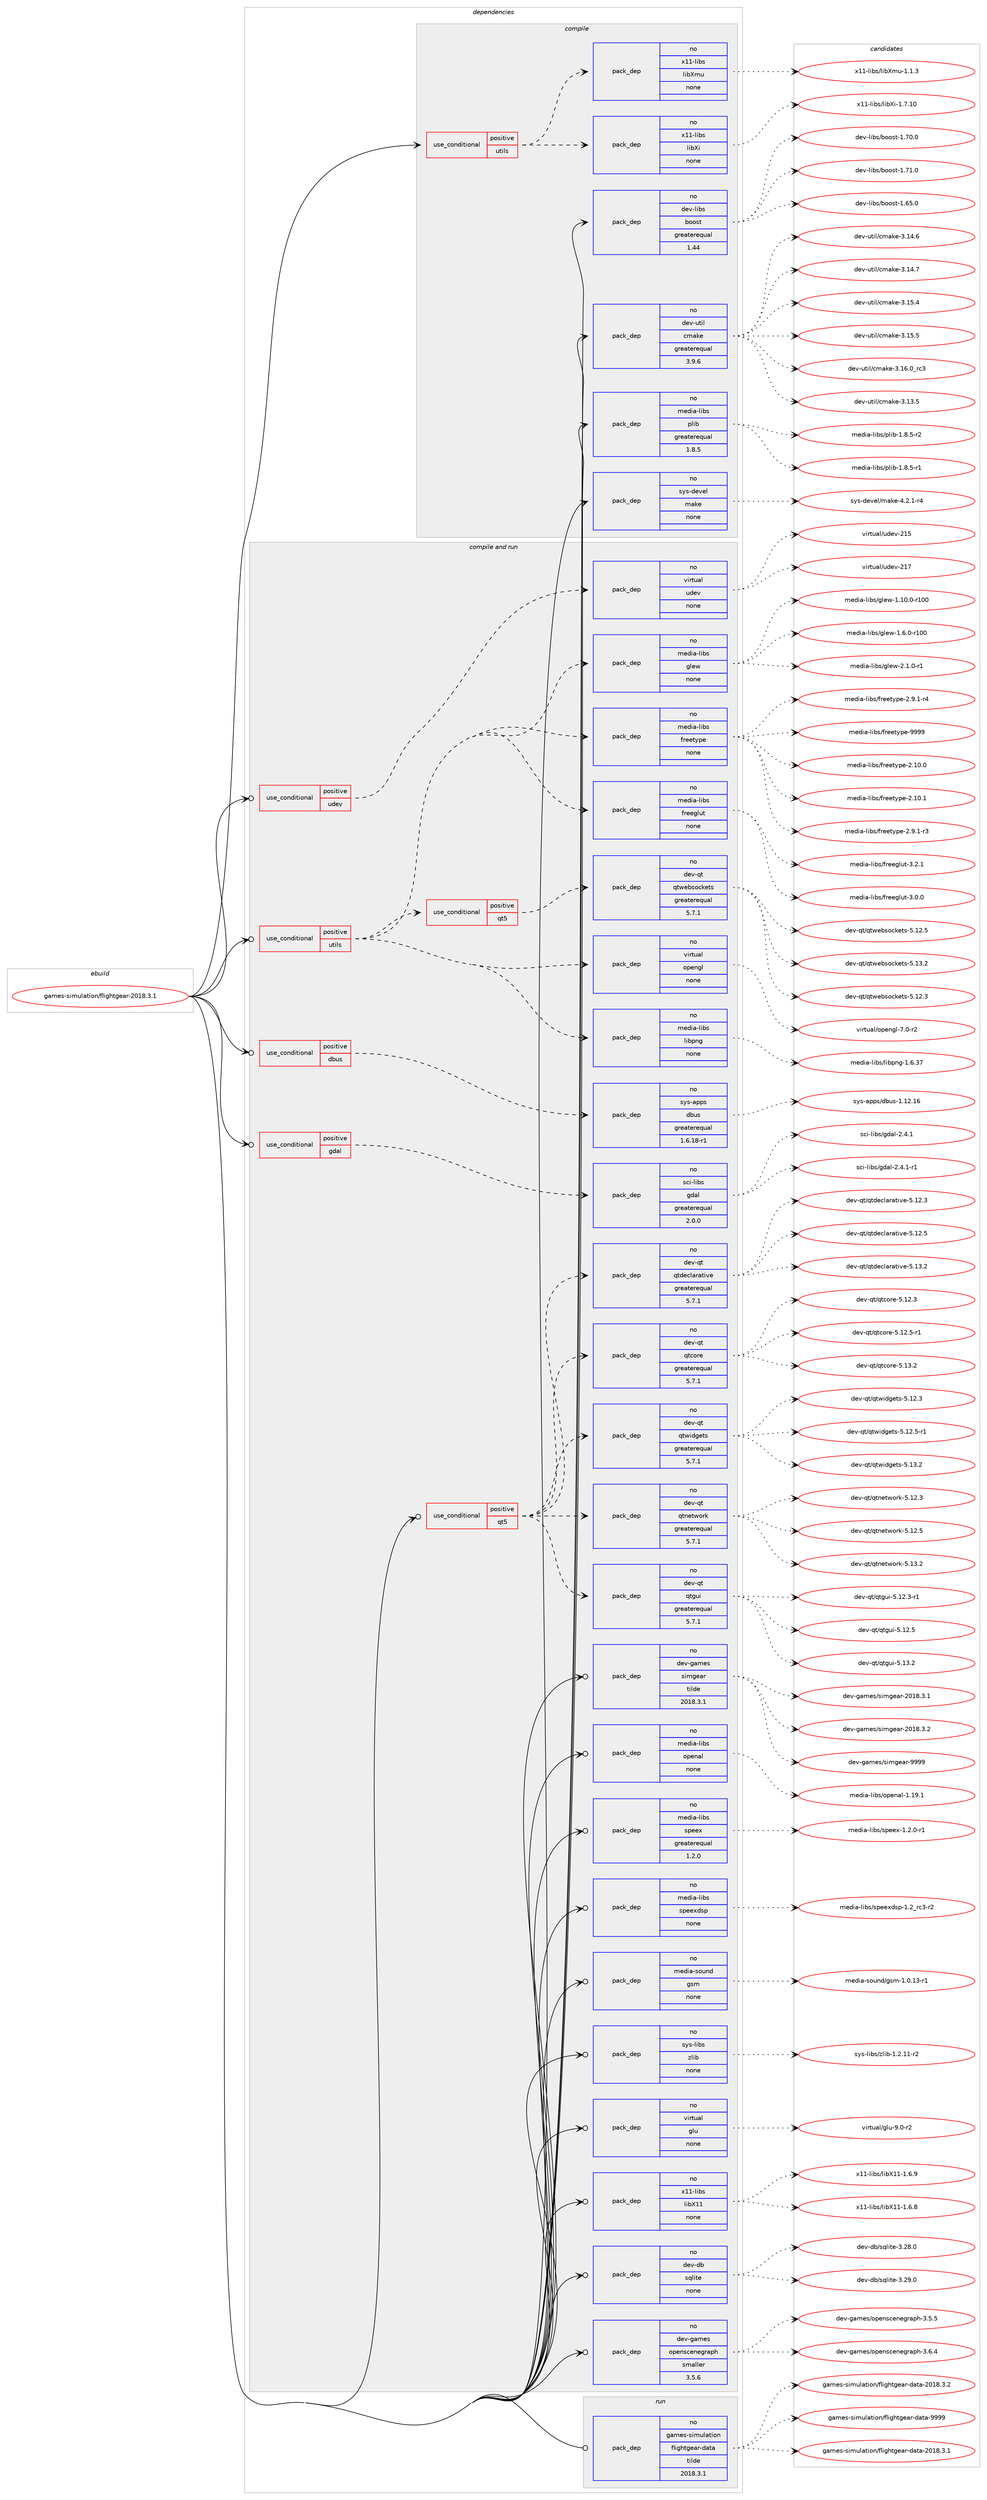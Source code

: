 digraph prolog {

# *************
# Graph options
# *************

newrank=true;
concentrate=true;
compound=true;
graph [rankdir=LR,fontname=Helvetica,fontsize=10,ranksep=1.5];#, ranksep=2.5, nodesep=0.2];
edge  [arrowhead=vee];
node  [fontname=Helvetica,fontsize=10];

# **********
# The ebuild
# **********

subgraph cluster_leftcol {
color=gray;
rank=same;
label=<<i>ebuild</i>>;
id [label="games-simulation/flightgear-2018.3.1", color=red, width=4, href="../games-simulation/flightgear-2018.3.1.svg"];
}

# ****************
# The dependencies
# ****************

subgraph cluster_midcol {
color=gray;
label=<<i>dependencies</i>>;
subgraph cluster_compile {
fillcolor="#eeeeee";
style=filled;
label=<<i>compile</i>>;
subgraph cond185154 {
dependency742878 [label=<<TABLE BORDER="0" CELLBORDER="1" CELLSPACING="0" CELLPADDING="4"><TR><TD ROWSPAN="3" CELLPADDING="10">use_conditional</TD></TR><TR><TD>positive</TD></TR><TR><TD>utils</TD></TR></TABLE>>, shape=none, color=red];
subgraph pack545210 {
dependency742879 [label=<<TABLE BORDER="0" CELLBORDER="1" CELLSPACING="0" CELLPADDING="4" WIDTH="220"><TR><TD ROWSPAN="6" CELLPADDING="30">pack_dep</TD></TR><TR><TD WIDTH="110">no</TD></TR><TR><TD>x11-libs</TD></TR><TR><TD>libXi</TD></TR><TR><TD>none</TD></TR><TR><TD></TD></TR></TABLE>>, shape=none, color=blue];
}
dependency742878:e -> dependency742879:w [weight=20,style="dashed",arrowhead="vee"];
subgraph pack545211 {
dependency742880 [label=<<TABLE BORDER="0" CELLBORDER="1" CELLSPACING="0" CELLPADDING="4" WIDTH="220"><TR><TD ROWSPAN="6" CELLPADDING="30">pack_dep</TD></TR><TR><TD WIDTH="110">no</TD></TR><TR><TD>x11-libs</TD></TR><TR><TD>libXmu</TD></TR><TR><TD>none</TD></TR><TR><TD></TD></TR></TABLE>>, shape=none, color=blue];
}
dependency742878:e -> dependency742880:w [weight=20,style="dashed",arrowhead="vee"];
}
id:e -> dependency742878:w [weight=20,style="solid",arrowhead="vee"];
subgraph pack545212 {
dependency742881 [label=<<TABLE BORDER="0" CELLBORDER="1" CELLSPACING="0" CELLPADDING="4" WIDTH="220"><TR><TD ROWSPAN="6" CELLPADDING="30">pack_dep</TD></TR><TR><TD WIDTH="110">no</TD></TR><TR><TD>dev-libs</TD></TR><TR><TD>boost</TD></TR><TR><TD>greaterequal</TD></TR><TR><TD>1.44</TD></TR></TABLE>>, shape=none, color=blue];
}
id:e -> dependency742881:w [weight=20,style="solid",arrowhead="vee"];
subgraph pack545213 {
dependency742882 [label=<<TABLE BORDER="0" CELLBORDER="1" CELLSPACING="0" CELLPADDING="4" WIDTH="220"><TR><TD ROWSPAN="6" CELLPADDING="30">pack_dep</TD></TR><TR><TD WIDTH="110">no</TD></TR><TR><TD>dev-util</TD></TR><TR><TD>cmake</TD></TR><TR><TD>greaterequal</TD></TR><TR><TD>3.9.6</TD></TR></TABLE>>, shape=none, color=blue];
}
id:e -> dependency742882:w [weight=20,style="solid",arrowhead="vee"];
subgraph pack545214 {
dependency742883 [label=<<TABLE BORDER="0" CELLBORDER="1" CELLSPACING="0" CELLPADDING="4" WIDTH="220"><TR><TD ROWSPAN="6" CELLPADDING="30">pack_dep</TD></TR><TR><TD WIDTH="110">no</TD></TR><TR><TD>media-libs</TD></TR><TR><TD>plib</TD></TR><TR><TD>greaterequal</TD></TR><TR><TD>1.8.5</TD></TR></TABLE>>, shape=none, color=blue];
}
id:e -> dependency742883:w [weight=20,style="solid",arrowhead="vee"];
subgraph pack545215 {
dependency742884 [label=<<TABLE BORDER="0" CELLBORDER="1" CELLSPACING="0" CELLPADDING="4" WIDTH="220"><TR><TD ROWSPAN="6" CELLPADDING="30">pack_dep</TD></TR><TR><TD WIDTH="110">no</TD></TR><TR><TD>sys-devel</TD></TR><TR><TD>make</TD></TR><TR><TD>none</TD></TR><TR><TD></TD></TR></TABLE>>, shape=none, color=blue];
}
id:e -> dependency742884:w [weight=20,style="solid",arrowhead="vee"];
}
subgraph cluster_compileandrun {
fillcolor="#eeeeee";
style=filled;
label=<<i>compile and run</i>>;
subgraph cond185155 {
dependency742885 [label=<<TABLE BORDER="0" CELLBORDER="1" CELLSPACING="0" CELLPADDING="4"><TR><TD ROWSPAN="3" CELLPADDING="10">use_conditional</TD></TR><TR><TD>positive</TD></TR><TR><TD>dbus</TD></TR></TABLE>>, shape=none, color=red];
subgraph pack545216 {
dependency742886 [label=<<TABLE BORDER="0" CELLBORDER="1" CELLSPACING="0" CELLPADDING="4" WIDTH="220"><TR><TD ROWSPAN="6" CELLPADDING="30">pack_dep</TD></TR><TR><TD WIDTH="110">no</TD></TR><TR><TD>sys-apps</TD></TR><TR><TD>dbus</TD></TR><TR><TD>greaterequal</TD></TR><TR><TD>1.6.18-r1</TD></TR></TABLE>>, shape=none, color=blue];
}
dependency742885:e -> dependency742886:w [weight=20,style="dashed",arrowhead="vee"];
}
id:e -> dependency742885:w [weight=20,style="solid",arrowhead="odotvee"];
subgraph cond185156 {
dependency742887 [label=<<TABLE BORDER="0" CELLBORDER="1" CELLSPACING="0" CELLPADDING="4"><TR><TD ROWSPAN="3" CELLPADDING="10">use_conditional</TD></TR><TR><TD>positive</TD></TR><TR><TD>gdal</TD></TR></TABLE>>, shape=none, color=red];
subgraph pack545217 {
dependency742888 [label=<<TABLE BORDER="0" CELLBORDER="1" CELLSPACING="0" CELLPADDING="4" WIDTH="220"><TR><TD ROWSPAN="6" CELLPADDING="30">pack_dep</TD></TR><TR><TD WIDTH="110">no</TD></TR><TR><TD>sci-libs</TD></TR><TR><TD>gdal</TD></TR><TR><TD>greaterequal</TD></TR><TR><TD>2.0.0</TD></TR></TABLE>>, shape=none, color=blue];
}
dependency742887:e -> dependency742888:w [weight=20,style="dashed",arrowhead="vee"];
}
id:e -> dependency742887:w [weight=20,style="solid",arrowhead="odotvee"];
subgraph cond185157 {
dependency742889 [label=<<TABLE BORDER="0" CELLBORDER="1" CELLSPACING="0" CELLPADDING="4"><TR><TD ROWSPAN="3" CELLPADDING="10">use_conditional</TD></TR><TR><TD>positive</TD></TR><TR><TD>qt5</TD></TR></TABLE>>, shape=none, color=red];
subgraph pack545218 {
dependency742890 [label=<<TABLE BORDER="0" CELLBORDER="1" CELLSPACING="0" CELLPADDING="4" WIDTH="220"><TR><TD ROWSPAN="6" CELLPADDING="30">pack_dep</TD></TR><TR><TD WIDTH="110">no</TD></TR><TR><TD>dev-qt</TD></TR><TR><TD>qtcore</TD></TR><TR><TD>greaterequal</TD></TR><TR><TD>5.7.1</TD></TR></TABLE>>, shape=none, color=blue];
}
dependency742889:e -> dependency742890:w [weight=20,style="dashed",arrowhead="vee"];
subgraph pack545219 {
dependency742891 [label=<<TABLE BORDER="0" CELLBORDER="1" CELLSPACING="0" CELLPADDING="4" WIDTH="220"><TR><TD ROWSPAN="6" CELLPADDING="30">pack_dep</TD></TR><TR><TD WIDTH="110">no</TD></TR><TR><TD>dev-qt</TD></TR><TR><TD>qtdeclarative</TD></TR><TR><TD>greaterequal</TD></TR><TR><TD>5.7.1</TD></TR></TABLE>>, shape=none, color=blue];
}
dependency742889:e -> dependency742891:w [weight=20,style="dashed",arrowhead="vee"];
subgraph pack545220 {
dependency742892 [label=<<TABLE BORDER="0" CELLBORDER="1" CELLSPACING="0" CELLPADDING="4" WIDTH="220"><TR><TD ROWSPAN="6" CELLPADDING="30">pack_dep</TD></TR><TR><TD WIDTH="110">no</TD></TR><TR><TD>dev-qt</TD></TR><TR><TD>qtgui</TD></TR><TR><TD>greaterequal</TD></TR><TR><TD>5.7.1</TD></TR></TABLE>>, shape=none, color=blue];
}
dependency742889:e -> dependency742892:w [weight=20,style="dashed",arrowhead="vee"];
subgraph pack545221 {
dependency742893 [label=<<TABLE BORDER="0" CELLBORDER="1" CELLSPACING="0" CELLPADDING="4" WIDTH="220"><TR><TD ROWSPAN="6" CELLPADDING="30">pack_dep</TD></TR><TR><TD WIDTH="110">no</TD></TR><TR><TD>dev-qt</TD></TR><TR><TD>qtnetwork</TD></TR><TR><TD>greaterequal</TD></TR><TR><TD>5.7.1</TD></TR></TABLE>>, shape=none, color=blue];
}
dependency742889:e -> dependency742893:w [weight=20,style="dashed",arrowhead="vee"];
subgraph pack545222 {
dependency742894 [label=<<TABLE BORDER="0" CELLBORDER="1" CELLSPACING="0" CELLPADDING="4" WIDTH="220"><TR><TD ROWSPAN="6" CELLPADDING="30">pack_dep</TD></TR><TR><TD WIDTH="110">no</TD></TR><TR><TD>dev-qt</TD></TR><TR><TD>qtwidgets</TD></TR><TR><TD>greaterequal</TD></TR><TR><TD>5.7.1</TD></TR></TABLE>>, shape=none, color=blue];
}
dependency742889:e -> dependency742894:w [weight=20,style="dashed",arrowhead="vee"];
}
id:e -> dependency742889:w [weight=20,style="solid",arrowhead="odotvee"];
subgraph cond185158 {
dependency742895 [label=<<TABLE BORDER="0" CELLBORDER="1" CELLSPACING="0" CELLPADDING="4"><TR><TD ROWSPAN="3" CELLPADDING="10">use_conditional</TD></TR><TR><TD>positive</TD></TR><TR><TD>udev</TD></TR></TABLE>>, shape=none, color=red];
subgraph pack545223 {
dependency742896 [label=<<TABLE BORDER="0" CELLBORDER="1" CELLSPACING="0" CELLPADDING="4" WIDTH="220"><TR><TD ROWSPAN="6" CELLPADDING="30">pack_dep</TD></TR><TR><TD WIDTH="110">no</TD></TR><TR><TD>virtual</TD></TR><TR><TD>udev</TD></TR><TR><TD>none</TD></TR><TR><TD></TD></TR></TABLE>>, shape=none, color=blue];
}
dependency742895:e -> dependency742896:w [weight=20,style="dashed",arrowhead="vee"];
}
id:e -> dependency742895:w [weight=20,style="solid",arrowhead="odotvee"];
subgraph cond185159 {
dependency742897 [label=<<TABLE BORDER="0" CELLBORDER="1" CELLSPACING="0" CELLPADDING="4"><TR><TD ROWSPAN="3" CELLPADDING="10">use_conditional</TD></TR><TR><TD>positive</TD></TR><TR><TD>utils</TD></TR></TABLE>>, shape=none, color=red];
subgraph pack545224 {
dependency742898 [label=<<TABLE BORDER="0" CELLBORDER="1" CELLSPACING="0" CELLPADDING="4" WIDTH="220"><TR><TD ROWSPAN="6" CELLPADDING="30">pack_dep</TD></TR><TR><TD WIDTH="110">no</TD></TR><TR><TD>media-libs</TD></TR><TR><TD>freeglut</TD></TR><TR><TD>none</TD></TR><TR><TD></TD></TR></TABLE>>, shape=none, color=blue];
}
dependency742897:e -> dependency742898:w [weight=20,style="dashed",arrowhead="vee"];
subgraph pack545225 {
dependency742899 [label=<<TABLE BORDER="0" CELLBORDER="1" CELLSPACING="0" CELLPADDING="4" WIDTH="220"><TR><TD ROWSPAN="6" CELLPADDING="30">pack_dep</TD></TR><TR><TD WIDTH="110">no</TD></TR><TR><TD>media-libs</TD></TR><TR><TD>freetype</TD></TR><TR><TD>none</TD></TR><TR><TD></TD></TR></TABLE>>, shape=none, color=blue];
}
dependency742897:e -> dependency742899:w [weight=20,style="dashed",arrowhead="vee"];
subgraph pack545226 {
dependency742900 [label=<<TABLE BORDER="0" CELLBORDER="1" CELLSPACING="0" CELLPADDING="4" WIDTH="220"><TR><TD ROWSPAN="6" CELLPADDING="30">pack_dep</TD></TR><TR><TD WIDTH="110">no</TD></TR><TR><TD>media-libs</TD></TR><TR><TD>glew</TD></TR><TR><TD>none</TD></TR><TR><TD></TD></TR></TABLE>>, shape=none, color=blue];
}
dependency742897:e -> dependency742900:w [weight=20,style="dashed",arrowhead="vee"];
subgraph pack545227 {
dependency742901 [label=<<TABLE BORDER="0" CELLBORDER="1" CELLSPACING="0" CELLPADDING="4" WIDTH="220"><TR><TD ROWSPAN="6" CELLPADDING="30">pack_dep</TD></TR><TR><TD WIDTH="110">no</TD></TR><TR><TD>media-libs</TD></TR><TR><TD>libpng</TD></TR><TR><TD>none</TD></TR><TR><TD></TD></TR></TABLE>>, shape=none, color=blue];
}
dependency742897:e -> dependency742901:w [weight=20,style="dashed",arrowhead="vee"];
subgraph pack545228 {
dependency742902 [label=<<TABLE BORDER="0" CELLBORDER="1" CELLSPACING="0" CELLPADDING="4" WIDTH="220"><TR><TD ROWSPAN="6" CELLPADDING="30">pack_dep</TD></TR><TR><TD WIDTH="110">no</TD></TR><TR><TD>virtual</TD></TR><TR><TD>opengl</TD></TR><TR><TD>none</TD></TR><TR><TD></TD></TR></TABLE>>, shape=none, color=blue];
}
dependency742897:e -> dependency742902:w [weight=20,style="dashed",arrowhead="vee"];
subgraph cond185160 {
dependency742903 [label=<<TABLE BORDER="0" CELLBORDER="1" CELLSPACING="0" CELLPADDING="4"><TR><TD ROWSPAN="3" CELLPADDING="10">use_conditional</TD></TR><TR><TD>positive</TD></TR><TR><TD>qt5</TD></TR></TABLE>>, shape=none, color=red];
subgraph pack545229 {
dependency742904 [label=<<TABLE BORDER="0" CELLBORDER="1" CELLSPACING="0" CELLPADDING="4" WIDTH="220"><TR><TD ROWSPAN="6" CELLPADDING="30">pack_dep</TD></TR><TR><TD WIDTH="110">no</TD></TR><TR><TD>dev-qt</TD></TR><TR><TD>qtwebsockets</TD></TR><TR><TD>greaterequal</TD></TR><TR><TD>5.7.1</TD></TR></TABLE>>, shape=none, color=blue];
}
dependency742903:e -> dependency742904:w [weight=20,style="dashed",arrowhead="vee"];
}
dependency742897:e -> dependency742903:w [weight=20,style="dashed",arrowhead="vee"];
}
id:e -> dependency742897:w [weight=20,style="solid",arrowhead="odotvee"];
subgraph pack545230 {
dependency742905 [label=<<TABLE BORDER="0" CELLBORDER="1" CELLSPACING="0" CELLPADDING="4" WIDTH="220"><TR><TD ROWSPAN="6" CELLPADDING="30">pack_dep</TD></TR><TR><TD WIDTH="110">no</TD></TR><TR><TD>dev-db</TD></TR><TR><TD>sqlite</TD></TR><TR><TD>none</TD></TR><TR><TD></TD></TR></TABLE>>, shape=none, color=blue];
}
id:e -> dependency742905:w [weight=20,style="solid",arrowhead="odotvee"];
subgraph pack545231 {
dependency742906 [label=<<TABLE BORDER="0" CELLBORDER="1" CELLSPACING="0" CELLPADDING="4" WIDTH="220"><TR><TD ROWSPAN="6" CELLPADDING="30">pack_dep</TD></TR><TR><TD WIDTH="110">no</TD></TR><TR><TD>dev-games</TD></TR><TR><TD>openscenegraph</TD></TR><TR><TD>smaller</TD></TR><TR><TD>3.5.6</TD></TR></TABLE>>, shape=none, color=blue];
}
id:e -> dependency742906:w [weight=20,style="solid",arrowhead="odotvee"];
subgraph pack545232 {
dependency742907 [label=<<TABLE BORDER="0" CELLBORDER="1" CELLSPACING="0" CELLPADDING="4" WIDTH="220"><TR><TD ROWSPAN="6" CELLPADDING="30">pack_dep</TD></TR><TR><TD WIDTH="110">no</TD></TR><TR><TD>dev-games</TD></TR><TR><TD>simgear</TD></TR><TR><TD>tilde</TD></TR><TR><TD>2018.3.1</TD></TR></TABLE>>, shape=none, color=blue];
}
id:e -> dependency742907:w [weight=20,style="solid",arrowhead="odotvee"];
subgraph pack545233 {
dependency742908 [label=<<TABLE BORDER="0" CELLBORDER="1" CELLSPACING="0" CELLPADDING="4" WIDTH="220"><TR><TD ROWSPAN="6" CELLPADDING="30">pack_dep</TD></TR><TR><TD WIDTH="110">no</TD></TR><TR><TD>media-libs</TD></TR><TR><TD>openal</TD></TR><TR><TD>none</TD></TR><TR><TD></TD></TR></TABLE>>, shape=none, color=blue];
}
id:e -> dependency742908:w [weight=20,style="solid",arrowhead="odotvee"];
subgraph pack545234 {
dependency742909 [label=<<TABLE BORDER="0" CELLBORDER="1" CELLSPACING="0" CELLPADDING="4" WIDTH="220"><TR><TD ROWSPAN="6" CELLPADDING="30">pack_dep</TD></TR><TR><TD WIDTH="110">no</TD></TR><TR><TD>media-libs</TD></TR><TR><TD>speex</TD></TR><TR><TD>greaterequal</TD></TR><TR><TD>1.2.0</TD></TR></TABLE>>, shape=none, color=blue];
}
id:e -> dependency742909:w [weight=20,style="solid",arrowhead="odotvee"];
subgraph pack545235 {
dependency742910 [label=<<TABLE BORDER="0" CELLBORDER="1" CELLSPACING="0" CELLPADDING="4" WIDTH="220"><TR><TD ROWSPAN="6" CELLPADDING="30">pack_dep</TD></TR><TR><TD WIDTH="110">no</TD></TR><TR><TD>media-libs</TD></TR><TR><TD>speexdsp</TD></TR><TR><TD>none</TD></TR><TR><TD></TD></TR></TABLE>>, shape=none, color=blue];
}
id:e -> dependency742910:w [weight=20,style="solid",arrowhead="odotvee"];
subgraph pack545236 {
dependency742911 [label=<<TABLE BORDER="0" CELLBORDER="1" CELLSPACING="0" CELLPADDING="4" WIDTH="220"><TR><TD ROWSPAN="6" CELLPADDING="30">pack_dep</TD></TR><TR><TD WIDTH="110">no</TD></TR><TR><TD>media-sound</TD></TR><TR><TD>gsm</TD></TR><TR><TD>none</TD></TR><TR><TD></TD></TR></TABLE>>, shape=none, color=blue];
}
id:e -> dependency742911:w [weight=20,style="solid",arrowhead="odotvee"];
subgraph pack545237 {
dependency742912 [label=<<TABLE BORDER="0" CELLBORDER="1" CELLSPACING="0" CELLPADDING="4" WIDTH="220"><TR><TD ROWSPAN="6" CELLPADDING="30">pack_dep</TD></TR><TR><TD WIDTH="110">no</TD></TR><TR><TD>sys-libs</TD></TR><TR><TD>zlib</TD></TR><TR><TD>none</TD></TR><TR><TD></TD></TR></TABLE>>, shape=none, color=blue];
}
id:e -> dependency742912:w [weight=20,style="solid",arrowhead="odotvee"];
subgraph pack545238 {
dependency742913 [label=<<TABLE BORDER="0" CELLBORDER="1" CELLSPACING="0" CELLPADDING="4" WIDTH="220"><TR><TD ROWSPAN="6" CELLPADDING="30">pack_dep</TD></TR><TR><TD WIDTH="110">no</TD></TR><TR><TD>virtual</TD></TR><TR><TD>glu</TD></TR><TR><TD>none</TD></TR><TR><TD></TD></TR></TABLE>>, shape=none, color=blue];
}
id:e -> dependency742913:w [weight=20,style="solid",arrowhead="odotvee"];
subgraph pack545239 {
dependency742914 [label=<<TABLE BORDER="0" CELLBORDER="1" CELLSPACING="0" CELLPADDING="4" WIDTH="220"><TR><TD ROWSPAN="6" CELLPADDING="30">pack_dep</TD></TR><TR><TD WIDTH="110">no</TD></TR><TR><TD>x11-libs</TD></TR><TR><TD>libX11</TD></TR><TR><TD>none</TD></TR><TR><TD></TD></TR></TABLE>>, shape=none, color=blue];
}
id:e -> dependency742914:w [weight=20,style="solid",arrowhead="odotvee"];
}
subgraph cluster_run {
fillcolor="#eeeeee";
style=filled;
label=<<i>run</i>>;
subgraph pack545240 {
dependency742915 [label=<<TABLE BORDER="0" CELLBORDER="1" CELLSPACING="0" CELLPADDING="4" WIDTH="220"><TR><TD ROWSPAN="6" CELLPADDING="30">pack_dep</TD></TR><TR><TD WIDTH="110">no</TD></TR><TR><TD>games-simulation</TD></TR><TR><TD>flightgear-data</TD></TR><TR><TD>tilde</TD></TR><TR><TD>2018.3.1</TD></TR></TABLE>>, shape=none, color=blue];
}
id:e -> dependency742915:w [weight=20,style="solid",arrowhead="odot"];
}
}

# **************
# The candidates
# **************

subgraph cluster_choices {
rank=same;
color=gray;
label=<<i>candidates</i>>;

subgraph choice545210 {
color=black;
nodesep=1;
choice1204949451081059811547108105988810545494655464948 [label="x11-libs/libXi-1.7.10", color=red, width=4,href="../x11-libs/libXi-1.7.10.svg"];
dependency742879:e -> choice1204949451081059811547108105988810545494655464948:w [style=dotted,weight="100"];
}
subgraph choice545211 {
color=black;
nodesep=1;
choice12049494510810598115471081059888109117454946494651 [label="x11-libs/libXmu-1.1.3", color=red, width=4,href="../x11-libs/libXmu-1.1.3.svg"];
dependency742880:e -> choice12049494510810598115471081059888109117454946494651:w [style=dotted,weight="100"];
}
subgraph choice545212 {
color=black;
nodesep=1;
choice1001011184510810598115479811111111511645494654534648 [label="dev-libs/boost-1.65.0", color=red, width=4,href="../dev-libs/boost-1.65.0.svg"];
choice1001011184510810598115479811111111511645494655484648 [label="dev-libs/boost-1.70.0", color=red, width=4,href="../dev-libs/boost-1.70.0.svg"];
choice1001011184510810598115479811111111511645494655494648 [label="dev-libs/boost-1.71.0", color=red, width=4,href="../dev-libs/boost-1.71.0.svg"];
dependency742881:e -> choice1001011184510810598115479811111111511645494654534648:w [style=dotted,weight="100"];
dependency742881:e -> choice1001011184510810598115479811111111511645494655484648:w [style=dotted,weight="100"];
dependency742881:e -> choice1001011184510810598115479811111111511645494655494648:w [style=dotted,weight="100"];
}
subgraph choice545213 {
color=black;
nodesep=1;
choice1001011184511711610510847991099710710145514649514653 [label="dev-util/cmake-3.13.5", color=red, width=4,href="../dev-util/cmake-3.13.5.svg"];
choice1001011184511711610510847991099710710145514649524654 [label="dev-util/cmake-3.14.6", color=red, width=4,href="../dev-util/cmake-3.14.6.svg"];
choice1001011184511711610510847991099710710145514649524655 [label="dev-util/cmake-3.14.7", color=red, width=4,href="../dev-util/cmake-3.14.7.svg"];
choice1001011184511711610510847991099710710145514649534652 [label="dev-util/cmake-3.15.4", color=red, width=4,href="../dev-util/cmake-3.15.4.svg"];
choice1001011184511711610510847991099710710145514649534653 [label="dev-util/cmake-3.15.5", color=red, width=4,href="../dev-util/cmake-3.15.5.svg"];
choice1001011184511711610510847991099710710145514649544648951149951 [label="dev-util/cmake-3.16.0_rc3", color=red, width=4,href="../dev-util/cmake-3.16.0_rc3.svg"];
dependency742882:e -> choice1001011184511711610510847991099710710145514649514653:w [style=dotted,weight="100"];
dependency742882:e -> choice1001011184511711610510847991099710710145514649524654:w [style=dotted,weight="100"];
dependency742882:e -> choice1001011184511711610510847991099710710145514649524655:w [style=dotted,weight="100"];
dependency742882:e -> choice1001011184511711610510847991099710710145514649534652:w [style=dotted,weight="100"];
dependency742882:e -> choice1001011184511711610510847991099710710145514649534653:w [style=dotted,weight="100"];
dependency742882:e -> choice1001011184511711610510847991099710710145514649544648951149951:w [style=dotted,weight="100"];
}
subgraph choice545214 {
color=black;
nodesep=1;
choice10910110010597451081059811547112108105984549465646534511449 [label="media-libs/plib-1.8.5-r1", color=red, width=4,href="../media-libs/plib-1.8.5-r1.svg"];
choice10910110010597451081059811547112108105984549465646534511450 [label="media-libs/plib-1.8.5-r2", color=red, width=4,href="../media-libs/plib-1.8.5-r2.svg"];
dependency742883:e -> choice10910110010597451081059811547112108105984549465646534511449:w [style=dotted,weight="100"];
dependency742883:e -> choice10910110010597451081059811547112108105984549465646534511450:w [style=dotted,weight="100"];
}
subgraph choice545215 {
color=black;
nodesep=1;
choice1151211154510010111810110847109971071014552465046494511452 [label="sys-devel/make-4.2.1-r4", color=red, width=4,href="../sys-devel/make-4.2.1-r4.svg"];
dependency742884:e -> choice1151211154510010111810110847109971071014552465046494511452:w [style=dotted,weight="100"];
}
subgraph choice545216 {
color=black;
nodesep=1;
choice115121115459711211211547100981171154549464950464954 [label="sys-apps/dbus-1.12.16", color=red, width=4,href="../sys-apps/dbus-1.12.16.svg"];
dependency742886:e -> choice115121115459711211211547100981171154549464950464954:w [style=dotted,weight="100"];
}
subgraph choice545217 {
color=black;
nodesep=1;
choice1159910545108105981154710310097108455046524649 [label="sci-libs/gdal-2.4.1", color=red, width=4,href="../sci-libs/gdal-2.4.1.svg"];
choice11599105451081059811547103100971084550465246494511449 [label="sci-libs/gdal-2.4.1-r1", color=red, width=4,href="../sci-libs/gdal-2.4.1-r1.svg"];
dependency742888:e -> choice1159910545108105981154710310097108455046524649:w [style=dotted,weight="100"];
dependency742888:e -> choice11599105451081059811547103100971084550465246494511449:w [style=dotted,weight="100"];
}
subgraph choice545218 {
color=black;
nodesep=1;
choice10010111845113116471131169911111410145534649504651 [label="dev-qt/qtcore-5.12.3", color=red, width=4,href="../dev-qt/qtcore-5.12.3.svg"];
choice100101118451131164711311699111114101455346495046534511449 [label="dev-qt/qtcore-5.12.5-r1", color=red, width=4,href="../dev-qt/qtcore-5.12.5-r1.svg"];
choice10010111845113116471131169911111410145534649514650 [label="dev-qt/qtcore-5.13.2", color=red, width=4,href="../dev-qt/qtcore-5.13.2.svg"];
dependency742890:e -> choice10010111845113116471131169911111410145534649504651:w [style=dotted,weight="100"];
dependency742890:e -> choice100101118451131164711311699111114101455346495046534511449:w [style=dotted,weight="100"];
dependency742890:e -> choice10010111845113116471131169911111410145534649514650:w [style=dotted,weight="100"];
}
subgraph choice545219 {
color=black;
nodesep=1;
choice100101118451131164711311610010199108971149711610511810145534649504651 [label="dev-qt/qtdeclarative-5.12.3", color=red, width=4,href="../dev-qt/qtdeclarative-5.12.3.svg"];
choice100101118451131164711311610010199108971149711610511810145534649504653 [label="dev-qt/qtdeclarative-5.12.5", color=red, width=4,href="../dev-qt/qtdeclarative-5.12.5.svg"];
choice100101118451131164711311610010199108971149711610511810145534649514650 [label="dev-qt/qtdeclarative-5.13.2", color=red, width=4,href="../dev-qt/qtdeclarative-5.13.2.svg"];
dependency742891:e -> choice100101118451131164711311610010199108971149711610511810145534649504651:w [style=dotted,weight="100"];
dependency742891:e -> choice100101118451131164711311610010199108971149711610511810145534649504653:w [style=dotted,weight="100"];
dependency742891:e -> choice100101118451131164711311610010199108971149711610511810145534649514650:w [style=dotted,weight="100"];
}
subgraph choice545220 {
color=black;
nodesep=1;
choice1001011184511311647113116103117105455346495046514511449 [label="dev-qt/qtgui-5.12.3-r1", color=red, width=4,href="../dev-qt/qtgui-5.12.3-r1.svg"];
choice100101118451131164711311610311710545534649504653 [label="dev-qt/qtgui-5.12.5", color=red, width=4,href="../dev-qt/qtgui-5.12.5.svg"];
choice100101118451131164711311610311710545534649514650 [label="dev-qt/qtgui-5.13.2", color=red, width=4,href="../dev-qt/qtgui-5.13.2.svg"];
dependency742892:e -> choice1001011184511311647113116103117105455346495046514511449:w [style=dotted,weight="100"];
dependency742892:e -> choice100101118451131164711311610311710545534649504653:w [style=dotted,weight="100"];
dependency742892:e -> choice100101118451131164711311610311710545534649514650:w [style=dotted,weight="100"];
}
subgraph choice545221 {
color=black;
nodesep=1;
choice100101118451131164711311611010111611911111410745534649504651 [label="dev-qt/qtnetwork-5.12.3", color=red, width=4,href="../dev-qt/qtnetwork-5.12.3.svg"];
choice100101118451131164711311611010111611911111410745534649504653 [label="dev-qt/qtnetwork-5.12.5", color=red, width=4,href="../dev-qt/qtnetwork-5.12.5.svg"];
choice100101118451131164711311611010111611911111410745534649514650 [label="dev-qt/qtnetwork-5.13.2", color=red, width=4,href="../dev-qt/qtnetwork-5.13.2.svg"];
dependency742893:e -> choice100101118451131164711311611010111611911111410745534649504651:w [style=dotted,weight="100"];
dependency742893:e -> choice100101118451131164711311611010111611911111410745534649504653:w [style=dotted,weight="100"];
dependency742893:e -> choice100101118451131164711311611010111611911111410745534649514650:w [style=dotted,weight="100"];
}
subgraph choice545222 {
color=black;
nodesep=1;
choice100101118451131164711311611910510010310111611545534649504651 [label="dev-qt/qtwidgets-5.12.3", color=red, width=4,href="../dev-qt/qtwidgets-5.12.3.svg"];
choice1001011184511311647113116119105100103101116115455346495046534511449 [label="dev-qt/qtwidgets-5.12.5-r1", color=red, width=4,href="../dev-qt/qtwidgets-5.12.5-r1.svg"];
choice100101118451131164711311611910510010310111611545534649514650 [label="dev-qt/qtwidgets-5.13.2", color=red, width=4,href="../dev-qt/qtwidgets-5.13.2.svg"];
dependency742894:e -> choice100101118451131164711311611910510010310111611545534649504651:w [style=dotted,weight="100"];
dependency742894:e -> choice1001011184511311647113116119105100103101116115455346495046534511449:w [style=dotted,weight="100"];
dependency742894:e -> choice100101118451131164711311611910510010310111611545534649514650:w [style=dotted,weight="100"];
}
subgraph choice545223 {
color=black;
nodesep=1;
choice118105114116117971084711710010111845504953 [label="virtual/udev-215", color=red, width=4,href="../virtual/udev-215.svg"];
choice118105114116117971084711710010111845504955 [label="virtual/udev-217", color=red, width=4,href="../virtual/udev-217.svg"];
dependency742896:e -> choice118105114116117971084711710010111845504953:w [style=dotted,weight="100"];
dependency742896:e -> choice118105114116117971084711710010111845504955:w [style=dotted,weight="100"];
}
subgraph choice545224 {
color=black;
nodesep=1;
choice10910110010597451081059811547102114101101103108117116455146484648 [label="media-libs/freeglut-3.0.0", color=red, width=4,href="../media-libs/freeglut-3.0.0.svg"];
choice10910110010597451081059811547102114101101103108117116455146504649 [label="media-libs/freeglut-3.2.1", color=red, width=4,href="../media-libs/freeglut-3.2.1.svg"];
dependency742898:e -> choice10910110010597451081059811547102114101101103108117116455146484648:w [style=dotted,weight="100"];
dependency742898:e -> choice10910110010597451081059811547102114101101103108117116455146504649:w [style=dotted,weight="100"];
}
subgraph choice545225 {
color=black;
nodesep=1;
choice1091011001059745108105981154710211410110111612111210145504649484648 [label="media-libs/freetype-2.10.0", color=red, width=4,href="../media-libs/freetype-2.10.0.svg"];
choice1091011001059745108105981154710211410110111612111210145504649484649 [label="media-libs/freetype-2.10.1", color=red, width=4,href="../media-libs/freetype-2.10.1.svg"];
choice109101100105974510810598115471021141011011161211121014550465746494511451 [label="media-libs/freetype-2.9.1-r3", color=red, width=4,href="../media-libs/freetype-2.9.1-r3.svg"];
choice109101100105974510810598115471021141011011161211121014550465746494511452 [label="media-libs/freetype-2.9.1-r4", color=red, width=4,href="../media-libs/freetype-2.9.1-r4.svg"];
choice109101100105974510810598115471021141011011161211121014557575757 [label="media-libs/freetype-9999", color=red, width=4,href="../media-libs/freetype-9999.svg"];
dependency742899:e -> choice1091011001059745108105981154710211410110111612111210145504649484648:w [style=dotted,weight="100"];
dependency742899:e -> choice1091011001059745108105981154710211410110111612111210145504649484649:w [style=dotted,weight="100"];
dependency742899:e -> choice109101100105974510810598115471021141011011161211121014550465746494511451:w [style=dotted,weight="100"];
dependency742899:e -> choice109101100105974510810598115471021141011011161211121014550465746494511452:w [style=dotted,weight="100"];
dependency742899:e -> choice109101100105974510810598115471021141011011161211121014557575757:w [style=dotted,weight="100"];
}
subgraph choice545226 {
color=black;
nodesep=1;
choice109101100105974510810598115471031081011194549464948464845114494848 [label="media-libs/glew-1.10.0-r100", color=red, width=4,href="../media-libs/glew-1.10.0-r100.svg"];
choice1091011001059745108105981154710310810111945494654464845114494848 [label="media-libs/glew-1.6.0-r100", color=red, width=4,href="../media-libs/glew-1.6.0-r100.svg"];
choice109101100105974510810598115471031081011194550464946484511449 [label="media-libs/glew-2.1.0-r1", color=red, width=4,href="../media-libs/glew-2.1.0-r1.svg"];
dependency742900:e -> choice109101100105974510810598115471031081011194549464948464845114494848:w [style=dotted,weight="100"];
dependency742900:e -> choice1091011001059745108105981154710310810111945494654464845114494848:w [style=dotted,weight="100"];
dependency742900:e -> choice109101100105974510810598115471031081011194550464946484511449:w [style=dotted,weight="100"];
}
subgraph choice545227 {
color=black;
nodesep=1;
choice109101100105974510810598115471081059811211010345494654465155 [label="media-libs/libpng-1.6.37", color=red, width=4,href="../media-libs/libpng-1.6.37.svg"];
dependency742901:e -> choice109101100105974510810598115471081059811211010345494654465155:w [style=dotted,weight="100"];
}
subgraph choice545228 {
color=black;
nodesep=1;
choice1181051141161179710847111112101110103108455546484511450 [label="virtual/opengl-7.0-r2", color=red, width=4,href="../virtual/opengl-7.0-r2.svg"];
dependency742902:e -> choice1181051141161179710847111112101110103108455546484511450:w [style=dotted,weight="100"];
}
subgraph choice545229 {
color=black;
nodesep=1;
choice1001011184511311647113116119101981151119910710111611545534649504651 [label="dev-qt/qtwebsockets-5.12.3", color=red, width=4,href="../dev-qt/qtwebsockets-5.12.3.svg"];
choice1001011184511311647113116119101981151119910710111611545534649504653 [label="dev-qt/qtwebsockets-5.12.5", color=red, width=4,href="../dev-qt/qtwebsockets-5.12.5.svg"];
choice1001011184511311647113116119101981151119910710111611545534649514650 [label="dev-qt/qtwebsockets-5.13.2", color=red, width=4,href="../dev-qt/qtwebsockets-5.13.2.svg"];
dependency742904:e -> choice1001011184511311647113116119101981151119910710111611545534649504651:w [style=dotted,weight="100"];
dependency742904:e -> choice1001011184511311647113116119101981151119910710111611545534649504653:w [style=dotted,weight="100"];
dependency742904:e -> choice1001011184511311647113116119101981151119910710111611545534649514650:w [style=dotted,weight="100"];
}
subgraph choice545230 {
color=black;
nodesep=1;
choice10010111845100984711511310810511610145514650564648 [label="dev-db/sqlite-3.28.0", color=red, width=4,href="../dev-db/sqlite-3.28.0.svg"];
choice10010111845100984711511310810511610145514650574648 [label="dev-db/sqlite-3.29.0", color=red, width=4,href="../dev-db/sqlite-3.29.0.svg"];
dependency742905:e -> choice10010111845100984711511310810511610145514650564648:w [style=dotted,weight="100"];
dependency742905:e -> choice10010111845100984711511310810511610145514650574648:w [style=dotted,weight="100"];
}
subgraph choice545231 {
color=black;
nodesep=1;
choice1001011184510397109101115471111121011101159910111010110311497112104455146534653 [label="dev-games/openscenegraph-3.5.5", color=red, width=4,href="../dev-games/openscenegraph-3.5.5.svg"];
choice1001011184510397109101115471111121011101159910111010110311497112104455146544652 [label="dev-games/openscenegraph-3.6.4", color=red, width=4,href="../dev-games/openscenegraph-3.6.4.svg"];
dependency742906:e -> choice1001011184510397109101115471111121011101159910111010110311497112104455146534653:w [style=dotted,weight="100"];
dependency742906:e -> choice1001011184510397109101115471111121011101159910111010110311497112104455146544652:w [style=dotted,weight="100"];
}
subgraph choice545232 {
color=black;
nodesep=1;
choice10010111845103971091011154711510510910310197114455048495646514649 [label="dev-games/simgear-2018.3.1", color=red, width=4,href="../dev-games/simgear-2018.3.1.svg"];
choice10010111845103971091011154711510510910310197114455048495646514650 [label="dev-games/simgear-2018.3.2", color=red, width=4,href="../dev-games/simgear-2018.3.2.svg"];
choice100101118451039710910111547115105109103101971144557575757 [label="dev-games/simgear-9999", color=red, width=4,href="../dev-games/simgear-9999.svg"];
dependency742907:e -> choice10010111845103971091011154711510510910310197114455048495646514649:w [style=dotted,weight="100"];
dependency742907:e -> choice10010111845103971091011154711510510910310197114455048495646514650:w [style=dotted,weight="100"];
dependency742907:e -> choice100101118451039710910111547115105109103101971144557575757:w [style=dotted,weight="100"];
}
subgraph choice545233 {
color=black;
nodesep=1;
choice109101100105974510810598115471111121011109710845494649574649 [label="media-libs/openal-1.19.1", color=red, width=4,href="../media-libs/openal-1.19.1.svg"];
dependency742908:e -> choice109101100105974510810598115471111121011109710845494649574649:w [style=dotted,weight="100"];
}
subgraph choice545234 {
color=black;
nodesep=1;
choice109101100105974510810598115471151121011011204549465046484511449 [label="media-libs/speex-1.2.0-r1", color=red, width=4,href="../media-libs/speex-1.2.0-r1.svg"];
dependency742909:e -> choice109101100105974510810598115471151121011011204549465046484511449:w [style=dotted,weight="100"];
}
subgraph choice545235 {
color=black;
nodesep=1;
choice10910110010597451081059811547115112101101120100115112454946509511499514511450 [label="media-libs/speexdsp-1.2_rc3-r2", color=red, width=4,href="../media-libs/speexdsp-1.2_rc3-r2.svg"];
dependency742910:e -> choice10910110010597451081059811547115112101101120100115112454946509511499514511450:w [style=dotted,weight="100"];
}
subgraph choice545236 {
color=black;
nodesep=1;
choice109101100105974511511111711010047103115109454946484649514511449 [label="media-sound/gsm-1.0.13-r1", color=red, width=4,href="../media-sound/gsm-1.0.13-r1.svg"];
dependency742911:e -> choice109101100105974511511111711010047103115109454946484649514511449:w [style=dotted,weight="100"];
}
subgraph choice545237 {
color=black;
nodesep=1;
choice11512111545108105981154712210810598454946504649494511450 [label="sys-libs/zlib-1.2.11-r2", color=red, width=4,href="../sys-libs/zlib-1.2.11-r2.svg"];
dependency742912:e -> choice11512111545108105981154712210810598454946504649494511450:w [style=dotted,weight="100"];
}
subgraph choice545238 {
color=black;
nodesep=1;
choice1181051141161179710847103108117455746484511450 [label="virtual/glu-9.0-r2", color=red, width=4,href="../virtual/glu-9.0-r2.svg"];
dependency742913:e -> choice1181051141161179710847103108117455746484511450:w [style=dotted,weight="100"];
}
subgraph choice545239 {
color=black;
nodesep=1;
choice120494945108105981154710810598884949454946544656 [label="x11-libs/libX11-1.6.8", color=red, width=4,href="../x11-libs/libX11-1.6.8.svg"];
choice120494945108105981154710810598884949454946544657 [label="x11-libs/libX11-1.6.9", color=red, width=4,href="../x11-libs/libX11-1.6.9.svg"];
dependency742914:e -> choice120494945108105981154710810598884949454946544656:w [style=dotted,weight="100"];
dependency742914:e -> choice120494945108105981154710810598884949454946544657:w [style=dotted,weight="100"];
}
subgraph choice545240 {
color=black;
nodesep=1;
choice1039710910111545115105109117108971161051111104710210810510310411610310197114451009711697455048495646514649 [label="games-simulation/flightgear-data-2018.3.1", color=red, width=4,href="../games-simulation/flightgear-data-2018.3.1.svg"];
choice1039710910111545115105109117108971161051111104710210810510310411610310197114451009711697455048495646514650 [label="games-simulation/flightgear-data-2018.3.2", color=red, width=4,href="../games-simulation/flightgear-data-2018.3.2.svg"];
choice10397109101115451151051091171089711610511111047102108105103104116103101971144510097116974557575757 [label="games-simulation/flightgear-data-9999", color=red, width=4,href="../games-simulation/flightgear-data-9999.svg"];
dependency742915:e -> choice1039710910111545115105109117108971161051111104710210810510310411610310197114451009711697455048495646514649:w [style=dotted,weight="100"];
dependency742915:e -> choice1039710910111545115105109117108971161051111104710210810510310411610310197114451009711697455048495646514650:w [style=dotted,weight="100"];
dependency742915:e -> choice10397109101115451151051091171089711610511111047102108105103104116103101971144510097116974557575757:w [style=dotted,weight="100"];
}
}

}
